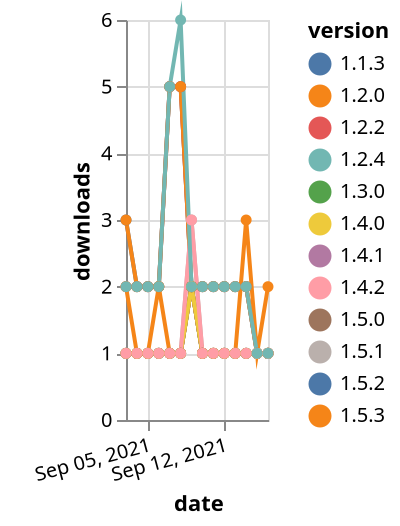 {"$schema": "https://vega.github.io/schema/vega-lite/v5.json", "description": "A simple bar chart with embedded data.", "data": {"values": [{"date": "2021-09-03", "total": 126, "delta": 1, "version": "1.5.2"}, {"date": "2021-09-04", "total": 127, "delta": 1, "version": "1.5.2"}, {"date": "2021-09-05", "total": 128, "delta": 1, "version": "1.5.2"}, {"date": "2021-09-06", "total": 129, "delta": 1, "version": "1.5.2"}, {"date": "2021-09-07", "total": 130, "delta": 1, "version": "1.5.2"}, {"date": "2021-09-08", "total": 131, "delta": 1, "version": "1.5.2"}, {"date": "2021-09-09", "total": 133, "delta": 2, "version": "1.5.2"}, {"date": "2021-09-10", "total": 134, "delta": 1, "version": "1.5.2"}, {"date": "2021-09-11", "total": 135, "delta": 1, "version": "1.5.2"}, {"date": "2021-09-12", "total": 136, "delta": 1, "version": "1.5.2"}, {"date": "2021-09-13", "total": 137, "delta": 1, "version": "1.5.2"}, {"date": "2021-09-14", "total": 138, "delta": 1, "version": "1.5.2"}, {"date": "2021-09-15", "total": 139, "delta": 1, "version": "1.5.2"}, {"date": "2021-09-16", "total": 140, "delta": 1, "version": "1.5.2"}, {"date": "2021-09-03", "total": 3001, "delta": 3, "version": "1.1.3"}, {"date": "2021-09-04", "total": 3003, "delta": 2, "version": "1.1.3"}, {"date": "2021-09-05", "total": 3005, "delta": 2, "version": "1.1.3"}, {"date": "2021-09-06", "total": 3007, "delta": 2, "version": "1.1.3"}, {"date": "2021-09-07", "total": 3012, "delta": 5, "version": "1.1.3"}, {"date": "2021-09-08", "total": 3017, "delta": 5, "version": "1.1.3"}, {"date": "2021-09-09", "total": 3019, "delta": 2, "version": "1.1.3"}, {"date": "2021-09-10", "total": 3021, "delta": 2, "version": "1.1.3"}, {"date": "2021-09-11", "total": 3023, "delta": 2, "version": "1.1.3"}, {"date": "2021-09-12", "total": 3025, "delta": 2, "version": "1.1.3"}, {"date": "2021-09-13", "total": 3027, "delta": 2, "version": "1.1.3"}, {"date": "2021-09-14", "total": 3029, "delta": 2, "version": "1.1.3"}, {"date": "2021-09-15", "total": 3030, "delta": 1, "version": "1.1.3"}, {"date": "2021-09-16", "total": 3031, "delta": 1, "version": "1.1.3"}, {"date": "2021-09-03", "total": 201, "delta": 1, "version": "1.5.1"}, {"date": "2021-09-04", "total": 202, "delta": 1, "version": "1.5.1"}, {"date": "2021-09-05", "total": 203, "delta": 1, "version": "1.5.1"}, {"date": "2021-09-06", "total": 204, "delta": 1, "version": "1.5.1"}, {"date": "2021-09-07", "total": 205, "delta": 1, "version": "1.5.1"}, {"date": "2021-09-08", "total": 206, "delta": 1, "version": "1.5.1"}, {"date": "2021-09-09", "total": 209, "delta": 3, "version": "1.5.1"}, {"date": "2021-09-10", "total": 210, "delta": 1, "version": "1.5.1"}, {"date": "2021-09-11", "total": 211, "delta": 1, "version": "1.5.1"}, {"date": "2021-09-12", "total": 212, "delta": 1, "version": "1.5.1"}, {"date": "2021-09-13", "total": 213, "delta": 1, "version": "1.5.1"}, {"date": "2021-09-14", "total": 214, "delta": 1, "version": "1.5.1"}, {"date": "2021-09-15", "total": 215, "delta": 1, "version": "1.5.1"}, {"date": "2021-09-16", "total": 216, "delta": 1, "version": "1.5.1"}, {"date": "2021-09-03", "total": 222, "delta": 1, "version": "1.3.0"}, {"date": "2021-09-04", "total": 223, "delta": 1, "version": "1.3.0"}, {"date": "2021-09-05", "total": 224, "delta": 1, "version": "1.3.0"}, {"date": "2021-09-06", "total": 225, "delta": 1, "version": "1.3.0"}, {"date": "2021-09-07", "total": 226, "delta": 1, "version": "1.3.0"}, {"date": "2021-09-08", "total": 227, "delta": 1, "version": "1.3.0"}, {"date": "2021-09-09", "total": 229, "delta": 2, "version": "1.3.0"}, {"date": "2021-09-10", "total": 230, "delta": 1, "version": "1.3.0"}, {"date": "2021-09-11", "total": 231, "delta": 1, "version": "1.3.0"}, {"date": "2021-09-12", "total": 232, "delta": 1, "version": "1.3.0"}, {"date": "2021-09-13", "total": 233, "delta": 1, "version": "1.3.0"}, {"date": "2021-09-14", "total": 234, "delta": 1, "version": "1.3.0"}, {"date": "2021-09-15", "total": 235, "delta": 1, "version": "1.3.0"}, {"date": "2021-09-16", "total": 236, "delta": 1, "version": "1.3.0"}, {"date": "2021-09-03", "total": 238, "delta": 1, "version": "1.4.1"}, {"date": "2021-09-04", "total": 239, "delta": 1, "version": "1.4.1"}, {"date": "2021-09-05", "total": 240, "delta": 1, "version": "1.4.1"}, {"date": "2021-09-06", "total": 241, "delta": 1, "version": "1.4.1"}, {"date": "2021-09-07", "total": 242, "delta": 1, "version": "1.4.1"}, {"date": "2021-09-08", "total": 243, "delta": 1, "version": "1.4.1"}, {"date": "2021-09-09", "total": 245, "delta": 2, "version": "1.4.1"}, {"date": "2021-09-10", "total": 246, "delta": 1, "version": "1.4.1"}, {"date": "2021-09-11", "total": 247, "delta": 1, "version": "1.4.1"}, {"date": "2021-09-12", "total": 248, "delta": 1, "version": "1.4.1"}, {"date": "2021-09-13", "total": 249, "delta": 1, "version": "1.4.1"}, {"date": "2021-09-14", "total": 250, "delta": 1, "version": "1.4.1"}, {"date": "2021-09-15", "total": 251, "delta": 1, "version": "1.4.1"}, {"date": "2021-09-16", "total": 252, "delta": 1, "version": "1.4.1"}, {"date": "2021-09-03", "total": 2940, "delta": 2, "version": "1.2.2"}, {"date": "2021-09-04", "total": 2942, "delta": 2, "version": "1.2.2"}, {"date": "2021-09-05", "total": 2944, "delta": 2, "version": "1.2.2"}, {"date": "2021-09-06", "total": 2946, "delta": 2, "version": "1.2.2"}, {"date": "2021-09-07", "total": 2951, "delta": 5, "version": "1.2.2"}, {"date": "2021-09-08", "total": 2956, "delta": 5, "version": "1.2.2"}, {"date": "2021-09-09", "total": 2958, "delta": 2, "version": "1.2.2"}, {"date": "2021-09-10", "total": 2960, "delta": 2, "version": "1.2.2"}, {"date": "2021-09-11", "total": 2962, "delta": 2, "version": "1.2.2"}, {"date": "2021-09-12", "total": 2964, "delta": 2, "version": "1.2.2"}, {"date": "2021-09-13", "total": 2966, "delta": 2, "version": "1.2.2"}, {"date": "2021-09-14", "total": 2968, "delta": 2, "version": "1.2.2"}, {"date": "2021-09-15", "total": 2969, "delta": 1, "version": "1.2.2"}, {"date": "2021-09-16", "total": 2970, "delta": 1, "version": "1.2.2"}, {"date": "2021-09-03", "total": 36, "delta": 2, "version": "1.5.3"}, {"date": "2021-09-04", "total": 37, "delta": 1, "version": "1.5.3"}, {"date": "2021-09-05", "total": 38, "delta": 1, "version": "1.5.3"}, {"date": "2021-09-06", "total": 40, "delta": 2, "version": "1.5.3"}, {"date": "2021-09-07", "total": 41, "delta": 1, "version": "1.5.3"}, {"date": "2021-09-08", "total": 42, "delta": 1, "version": "1.5.3"}, {"date": "2021-09-09", "total": 44, "delta": 2, "version": "1.5.3"}, {"date": "2021-09-10", "total": 45, "delta": 1, "version": "1.5.3"}, {"date": "2021-09-11", "total": 46, "delta": 1, "version": "1.5.3"}, {"date": "2021-09-12", "total": 47, "delta": 1, "version": "1.5.3"}, {"date": "2021-09-13", "total": 48, "delta": 1, "version": "1.5.3"}, {"date": "2021-09-14", "total": 51, "delta": 3, "version": "1.5.3"}, {"date": "2021-09-15", "total": 52, "delta": 1, "version": "1.5.3"}, {"date": "2021-09-16", "total": 54, "delta": 2, "version": "1.5.3"}, {"date": "2021-09-03", "total": 3579, "delta": 3, "version": "1.2.0"}, {"date": "2021-09-04", "total": 3581, "delta": 2, "version": "1.2.0"}, {"date": "2021-09-05", "total": 3583, "delta": 2, "version": "1.2.0"}, {"date": "2021-09-06", "total": 3585, "delta": 2, "version": "1.2.0"}, {"date": "2021-09-07", "total": 3590, "delta": 5, "version": "1.2.0"}, {"date": "2021-09-08", "total": 3595, "delta": 5, "version": "1.2.0"}, {"date": "2021-09-09", "total": 3597, "delta": 2, "version": "1.2.0"}, {"date": "2021-09-10", "total": 3599, "delta": 2, "version": "1.2.0"}, {"date": "2021-09-11", "total": 3601, "delta": 2, "version": "1.2.0"}, {"date": "2021-09-12", "total": 3603, "delta": 2, "version": "1.2.0"}, {"date": "2021-09-13", "total": 3605, "delta": 2, "version": "1.2.0"}, {"date": "2021-09-14", "total": 3607, "delta": 2, "version": "1.2.0"}, {"date": "2021-09-15", "total": 3608, "delta": 1, "version": "1.2.0"}, {"date": "2021-09-16", "total": 3609, "delta": 1, "version": "1.2.0"}, {"date": "2021-09-03", "total": 146, "delta": 1, "version": "1.5.0"}, {"date": "2021-09-04", "total": 147, "delta": 1, "version": "1.5.0"}, {"date": "2021-09-05", "total": 148, "delta": 1, "version": "1.5.0"}, {"date": "2021-09-06", "total": 149, "delta": 1, "version": "1.5.0"}, {"date": "2021-09-07", "total": 150, "delta": 1, "version": "1.5.0"}, {"date": "2021-09-08", "total": 151, "delta": 1, "version": "1.5.0"}, {"date": "2021-09-09", "total": 153, "delta": 2, "version": "1.5.0"}, {"date": "2021-09-10", "total": 154, "delta": 1, "version": "1.5.0"}, {"date": "2021-09-11", "total": 155, "delta": 1, "version": "1.5.0"}, {"date": "2021-09-12", "total": 156, "delta": 1, "version": "1.5.0"}, {"date": "2021-09-13", "total": 157, "delta": 1, "version": "1.5.0"}, {"date": "2021-09-14", "total": 158, "delta": 1, "version": "1.5.0"}, {"date": "2021-09-15", "total": 159, "delta": 1, "version": "1.5.0"}, {"date": "2021-09-16", "total": 160, "delta": 1, "version": "1.5.0"}, {"date": "2021-09-03", "total": 250, "delta": 1, "version": "1.4.0"}, {"date": "2021-09-04", "total": 251, "delta": 1, "version": "1.4.0"}, {"date": "2021-09-05", "total": 252, "delta": 1, "version": "1.4.0"}, {"date": "2021-09-06", "total": 253, "delta": 1, "version": "1.4.0"}, {"date": "2021-09-07", "total": 254, "delta": 1, "version": "1.4.0"}, {"date": "2021-09-08", "total": 255, "delta": 1, "version": "1.4.0"}, {"date": "2021-09-09", "total": 257, "delta": 2, "version": "1.4.0"}, {"date": "2021-09-10", "total": 258, "delta": 1, "version": "1.4.0"}, {"date": "2021-09-11", "total": 259, "delta": 1, "version": "1.4.0"}, {"date": "2021-09-12", "total": 260, "delta": 1, "version": "1.4.0"}, {"date": "2021-09-13", "total": 261, "delta": 1, "version": "1.4.0"}, {"date": "2021-09-14", "total": 262, "delta": 1, "version": "1.4.0"}, {"date": "2021-09-15", "total": 263, "delta": 1, "version": "1.4.0"}, {"date": "2021-09-16", "total": 264, "delta": 1, "version": "1.4.0"}, {"date": "2021-09-03", "total": 257, "delta": 1, "version": "1.4.2"}, {"date": "2021-09-04", "total": 258, "delta": 1, "version": "1.4.2"}, {"date": "2021-09-05", "total": 259, "delta": 1, "version": "1.4.2"}, {"date": "2021-09-06", "total": 260, "delta": 1, "version": "1.4.2"}, {"date": "2021-09-07", "total": 261, "delta": 1, "version": "1.4.2"}, {"date": "2021-09-08", "total": 262, "delta": 1, "version": "1.4.2"}, {"date": "2021-09-09", "total": 265, "delta": 3, "version": "1.4.2"}, {"date": "2021-09-10", "total": 266, "delta": 1, "version": "1.4.2"}, {"date": "2021-09-11", "total": 267, "delta": 1, "version": "1.4.2"}, {"date": "2021-09-12", "total": 268, "delta": 1, "version": "1.4.2"}, {"date": "2021-09-13", "total": 269, "delta": 1, "version": "1.4.2"}, {"date": "2021-09-14", "total": 270, "delta": 1, "version": "1.4.2"}, {"date": "2021-09-15", "total": 271, "delta": 1, "version": "1.4.2"}, {"date": "2021-09-16", "total": 272, "delta": 1, "version": "1.4.2"}, {"date": "2021-09-03", "total": 3024, "delta": 2, "version": "1.2.4"}, {"date": "2021-09-04", "total": 3026, "delta": 2, "version": "1.2.4"}, {"date": "2021-09-05", "total": 3028, "delta": 2, "version": "1.2.4"}, {"date": "2021-09-06", "total": 3030, "delta": 2, "version": "1.2.4"}, {"date": "2021-09-07", "total": 3035, "delta": 5, "version": "1.2.4"}, {"date": "2021-09-08", "total": 3041, "delta": 6, "version": "1.2.4"}, {"date": "2021-09-09", "total": 3043, "delta": 2, "version": "1.2.4"}, {"date": "2021-09-10", "total": 3045, "delta": 2, "version": "1.2.4"}, {"date": "2021-09-11", "total": 3047, "delta": 2, "version": "1.2.4"}, {"date": "2021-09-12", "total": 3049, "delta": 2, "version": "1.2.4"}, {"date": "2021-09-13", "total": 3051, "delta": 2, "version": "1.2.4"}, {"date": "2021-09-14", "total": 3053, "delta": 2, "version": "1.2.4"}, {"date": "2021-09-15", "total": 3054, "delta": 1, "version": "1.2.4"}, {"date": "2021-09-16", "total": 3055, "delta": 1, "version": "1.2.4"}]}, "width": "container", "mark": {"type": "line", "point": {"filled": true}}, "encoding": {"x": {"field": "date", "type": "temporal", "timeUnit": "yearmonthdate", "title": "date", "axis": {"labelAngle": -15}}, "y": {"field": "delta", "type": "quantitative", "title": "downloads"}, "color": {"field": "version", "type": "nominal"}, "tooltip": {"field": "delta"}}}